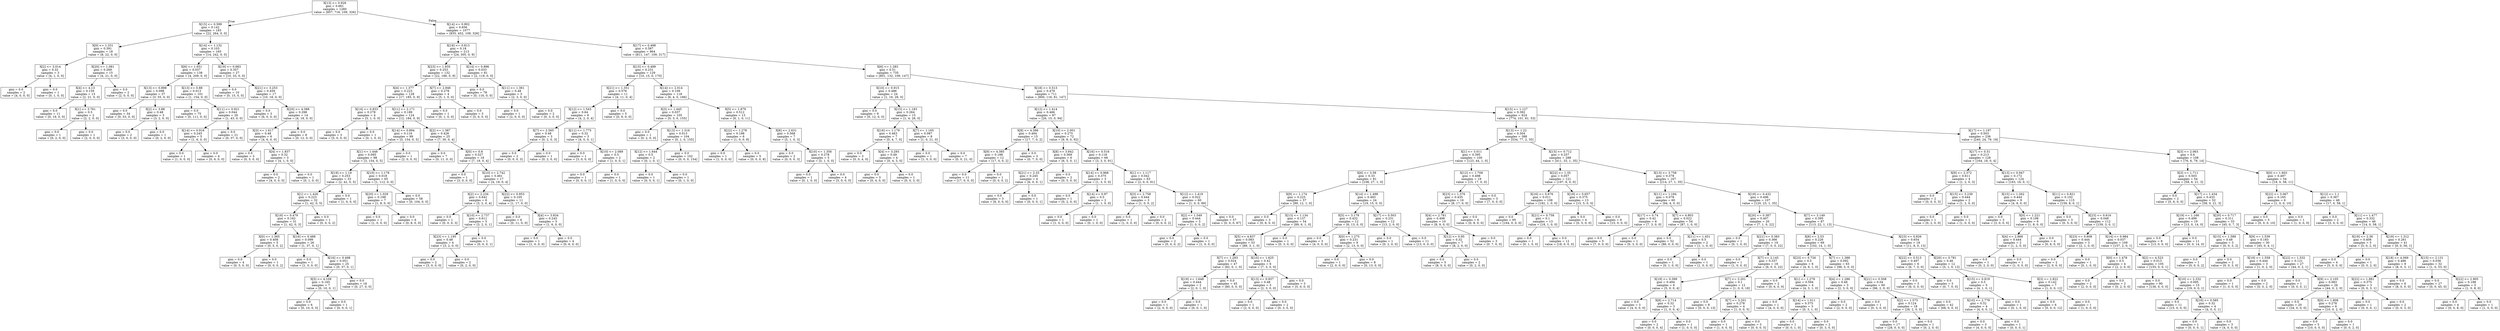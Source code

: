 digraph Tree {
node [shape=box] ;
0 [label="X[13] <= 0.926\ngini = 0.661\nsamples = 1260\nvalue = [857, 716, 109, 326]"] ;
1 [label="X[15] <= 0.599\ngini = 0.142\nsamples = 183\nvalue = [22, 264, 0, 0]"] ;
0 -> 1 [labeldistance=2.5, labelangle=45, headlabel="True"] ;
2 [label="X[0] <= 1.331\ngini = 0.391\nsamples = 18\nvalue = [8, 22, 0, 0]"] ;
1 -> 2 ;
3 [label="X[2] <= 3.014\ngini = 0.32\nsamples = 3\nvalue = [4, 1, 0, 0]"] ;
2 -> 3 ;
4 [label="gini = 0.0\nsamples = 2\nvalue = [4, 0, 0, 0]"] ;
3 -> 4 ;
5 [label="gini = 0.0\nsamples = 1\nvalue = [0, 1, 0, 0]"] ;
3 -> 5 ;
6 [label="X[20] <= 1.081\ngini = 0.269\nsamples = 15\nvalue = [4, 21, 0, 0]"] ;
2 -> 6 ;
7 [label="X[4] <= 4.13\ngini = 0.159\nsamples = 13\nvalue = [2, 21, 0, 0]"] ;
6 -> 7 ;
8 [label="gini = 0.0\nsamples = 11\nvalue = [0, 19, 0, 0]"] ;
7 -> 8 ;
9 [label="X[1] <= 3.761\ngini = 0.5\nsamples = 2\nvalue = [2, 2, 0, 0]"] ;
7 -> 9 ;
10 [label="gini = 0.0\nsamples = 1\nvalue = [0, 2, 0, 0]"] ;
9 -> 10 ;
11 [label="gini = 0.0\nsamples = 1\nvalue = [2, 0, 0, 0]"] ;
9 -> 11 ;
12 [label="gini = 0.0\nsamples = 2\nvalue = [2, 0, 0, 0]"] ;
6 -> 12 ;
13 [label="X[14] <= 1.132\ngini = 0.103\nsamples = 165\nvalue = [14, 242, 0, 0]"] ;
1 -> 13 ;
14 [label="X[6] <= 1.651\ngini = 0.037\nsamples = 138\nvalue = [4, 209, 0, 0]"] ;
13 -> 14 ;
15 [label="X[13] <= 0.898\ngini = 0.098\nsamples = 37\nvalue = [3, 55, 0, 0]"] ;
14 -> 15 ;
16 [label="gini = 0.0\nsamples = 34\nvalue = [0, 53, 0, 0]"] ;
15 -> 16 ;
17 [label="X[2] <= 3.88\ngini = 0.48\nsamples = 3\nvalue = [3, 2, 0, 0]"] ;
15 -> 17 ;
18 [label="gini = 0.0\nsamples = 2\nvalue = [3, 0, 0, 0]"] ;
17 -> 18 ;
19 [label="gini = 0.0\nsamples = 1\nvalue = [0, 2, 0, 0]"] ;
17 -> 19 ;
20 [label="X[13] <= 0.88\ngini = 0.013\nsamples = 101\nvalue = [1, 154, 0, 0]"] ;
14 -> 20 ;
21 [label="gini = 0.0\nsamples = 75\nvalue = [0, 111, 0, 0]"] ;
20 -> 21 ;
22 [label="X[11] <= 0.921\ngini = 0.044\nsamples = 26\nvalue = [1, 43, 0, 0]"] ;
20 -> 22 ;
23 [label="X[14] <= 0.916\ngini = 0.245\nsamples = 5\nvalue = [1, 6, 0, 0]"] ;
22 -> 23 ;
24 [label="gini = 0.0\nsamples = 1\nvalue = [1, 0, 0, 0]"] ;
23 -> 24 ;
25 [label="gini = 0.0\nsamples = 4\nvalue = [0, 6, 0, 0]"] ;
23 -> 25 ;
26 [label="gini = 0.0\nsamples = 21\nvalue = [0, 37, 0, 0]"] ;
22 -> 26 ;
27 [label="X[19] <= 0.683\ngini = 0.357\nsamples = 27\nvalue = [10, 33, 0, 0]"] ;
13 -> 27 ;
28 [label="gini = 0.0\nsamples = 10\nvalue = [0, 15, 0, 0]"] ;
27 -> 28 ;
29 [label="X[21] <= 3.253\ngini = 0.459\nsamples = 17\nvalue = [10, 18, 0, 0]"] ;
27 -> 29 ;
30 [label="gini = 0.0\nsamples = 3\nvalue = [6, 0, 0, 0]"] ;
29 -> 30 ;
31 [label="X[20] <= 4.388\ngini = 0.298\nsamples = 14\nvalue = [4, 18, 0, 0]"] ;
29 -> 31 ;
32 [label="X[3] <= 1.617\ngini = 0.48\nsamples = 6\nvalue = [4, 6, 0, 0]"] ;
31 -> 32 ;
33 [label="gini = 0.0\nsamples = 3\nvalue = [0, 5, 0, 0]"] ;
32 -> 33 ;
34 [label="X[4] <= 1.837\ngini = 0.32\nsamples = 3\nvalue = [4, 1, 0, 0]"] ;
32 -> 34 ;
35 [label="gini = 0.0\nsamples = 2\nvalue = [4, 0, 0, 0]"] ;
34 -> 35 ;
36 [label="gini = 0.0\nsamples = 1\nvalue = [0, 1, 0, 0]"] ;
34 -> 36 ;
37 [label="gini = 0.0\nsamples = 8\nvalue = [0, 12, 0, 0]"] ;
31 -> 37 ;
38 [label="X[14] <= 0.902\ngini = 0.656\nsamples = 1077\nvalue = [835, 452, 109, 326]"] ;
0 -> 38 [labeldistance=2.5, labelangle=-45, headlabel="False"] ;
39 [label="X[18] <= 0.813\ngini = 0.18\nsamples = 213\nvalue = [24, 305, 0, 9]"] ;
38 -> 39 ;
40 [label="X[23] <= 1.935\ngini = 0.253\nsamples = 132\nvalue = [22, 186, 0, 9]"] ;
39 -> 40 ;
41 [label="X[4] <= 1.377\ngini = 0.223\nsamples = 128\nvalue = [17, 185, 0, 9]"] ;
40 -> 41 ;
42 [label="X[14] <= 0.833\ngini = 0.278\nsamples = 4\nvalue = [5, 1, 0, 0]"] ;
41 -> 42 ;
43 [label="gini = 0.0\nsamples = 3\nvalue = [5, 0, 0, 0]"] ;
42 -> 43 ;
44 [label="gini = 0.0\nsamples = 1\nvalue = [0, 1, 0, 0]"] ;
42 -> 44 ;
45 [label="X[11] <= 2.171\ngini = 0.189\nsamples = 124\nvalue = [12, 184, 0, 9]"] ;
41 -> 45 ;
46 [label="X[14] <= 0.894\ngini = 0.116\nsamples = 99\nvalue = [5, 154, 0, 5]"] ;
45 -> 46 ;
47 [label="X[1] <= 1.448\ngini = 0.095\nsamples = 98\nvalue = [3, 154, 0, 5]"] ;
46 -> 47 ;
48 [label="X[19] <= 1.19\ngini = 0.253\nsamples = 33\nvalue = [2, 42, 0, 5]"] ;
47 -> 48 ;
49 [label="X[1] <= 1.426\ngini = 0.223\nsamples = 32\nvalue = [1, 42, 0, 5]"] ;
48 -> 49 ;
50 [label="X[18] <= 0.479\ngini = 0.162\nsamples = 31\nvalue = [1, 42, 0, 3]"] ;
49 -> 50 ;
51 [label="X[0] <= 1.365\ngini = 0.408\nsamples = 5\nvalue = [0, 5, 0, 2]"] ;
50 -> 51 ;
52 [label="gini = 0.0\nsamples = 4\nvalue = [0, 5, 0, 0]"] ;
51 -> 52 ;
53 [label="gini = 0.0\nsamples = 1\nvalue = [0, 0, 0, 2]"] ;
51 -> 53 ;
54 [label="X[16] <= 0.488\ngini = 0.099\nsamples = 26\nvalue = [1, 37, 0, 1]"] ;
50 -> 54 ;
55 [label="gini = 0.0\nsamples = 1\nvalue = [1, 0, 0, 0]"] ;
54 -> 55 ;
56 [label="X[16] <= 0.498\ngini = 0.051\nsamples = 25\nvalue = [0, 37, 0, 1]"] ;
54 -> 56 ;
57 [label="X[5] <= 4.109\ngini = 0.165\nsamples = 7\nvalue = [0, 10, 0, 1]"] ;
56 -> 57 ;
58 [label="gini = 0.0\nsamples = 6\nvalue = [0, 10, 0, 0]"] ;
57 -> 58 ;
59 [label="gini = 0.0\nsamples = 1\nvalue = [0, 0, 0, 1]"] ;
57 -> 59 ;
60 [label="gini = 0.0\nsamples = 18\nvalue = [0, 27, 0, 0]"] ;
56 -> 60 ;
61 [label="gini = 0.0\nsamples = 1\nvalue = [0, 0, 0, 2]"] ;
49 -> 61 ;
62 [label="gini = 0.0\nsamples = 1\nvalue = [1, 0, 0, 0]"] ;
48 -> 62 ;
63 [label="X[10] <= 1.178\ngini = 0.018\nsamples = 65\nvalue = [1, 112, 0, 0]"] ;
47 -> 63 ;
64 [label="X[20] <= 1.029\ngini = 0.198\nsamples = 7\nvalue = [1, 8, 0, 0]"] ;
63 -> 64 ;
65 [label="gini = 0.0\nsamples = 1\nvalue = [1, 0, 0, 0]"] ;
64 -> 65 ;
66 [label="gini = 0.0\nsamples = 6\nvalue = [0, 8, 0, 0]"] ;
64 -> 66 ;
67 [label="gini = 0.0\nsamples = 58\nvalue = [0, 104, 0, 0]"] ;
63 -> 67 ;
68 [label="gini = 0.0\nsamples = 1\nvalue = [2, 0, 0, 0]"] ;
46 -> 68 ;
69 [label="X[2] <= 1.387\ngini = 0.426\nsamples = 25\nvalue = [7, 30, 0, 4]"] ;
45 -> 69 ;
70 [label="gini = 0.0\nsamples = 7\nvalue = [0, 11, 0, 0]"] ;
69 -> 70 ;
71 [label="X[0] <= 0.8\ngini = 0.527\nsamples = 18\nvalue = [7, 19, 0, 4]"] ;
69 -> 71 ;
72 [label="gini = 0.0\nsamples = 1\nvalue = [3, 0, 0, 0]"] ;
71 -> 72 ;
73 [label="X[10] <= 2.742\ngini = 0.461\nsamples = 17\nvalue = [4, 19, 0, 4]"] ;
71 -> 73 ;
74 [label="X[2] <= 2.234\ngini = 0.642\nsamples = 6\nvalue = [3, 2, 0, 4]"] ;
73 -> 74 ;
75 [label="gini = 0.0\nsamples = 1\nvalue = [0, 0, 0, 3]"] ;
74 -> 75 ;
76 [label="X[10] <= 2.737\ngini = 0.611\nsamples = 5\nvalue = [3, 2, 0, 1]"] ;
74 -> 76 ;
77 [label="X[23] <= 1.195\ngini = 0.48\nsamples = 4\nvalue = [3, 2, 0, 0]"] ;
76 -> 77 ;
78 [label="gini = 0.0\nsamples = 2\nvalue = [3, 0, 0, 0]"] ;
77 -> 78 ;
79 [label="gini = 0.0\nsamples = 2\nvalue = [0, 2, 0, 0]"] ;
77 -> 79 ;
80 [label="gini = 0.0\nsamples = 1\nvalue = [0, 0, 0, 1]"] ;
76 -> 80 ;
81 [label="X[22] <= 0.953\ngini = 0.105\nsamples = 11\nvalue = [1, 17, 0, 0]"] ;
73 -> 81 ;
82 [label="gini = 0.0\nsamples = 6\nvalue = [0, 11, 0, 0]"] ;
81 -> 82 ;
83 [label="X[4] <= 3.834\ngini = 0.245\nsamples = 5\nvalue = [1, 6, 0, 0]"] ;
81 -> 83 ;
84 [label="gini = 0.0\nsamples = 1\nvalue = [1, 0, 0, 0]"] ;
83 -> 84 ;
85 [label="gini = 0.0\nsamples = 4\nvalue = [0, 6, 0, 0]"] ;
83 -> 85 ;
86 [label="X[7] <= 2.946\ngini = 0.278\nsamples = 4\nvalue = [5, 1, 0, 0]"] ;
40 -> 86 ;
87 [label="gini = 0.0\nsamples = 1\nvalue = [0, 1, 0, 0]"] ;
86 -> 87 ;
88 [label="gini = 0.0\nsamples = 3\nvalue = [5, 0, 0, 0]"] ;
86 -> 88 ;
89 [label="X[14] <= 0.896\ngini = 0.033\nsamples = 81\nvalue = [2, 119, 0, 0]"] ;
39 -> 89 ;
90 [label="gini = 0.0\nsamples = 78\nvalue = [0, 116, 0, 0]"] ;
89 -> 90 ;
91 [label="X[11] <= 1.361\ngini = 0.48\nsamples = 3\nvalue = [2, 3, 0, 0]"] ;
89 -> 91 ;
92 [label="gini = 0.0\nsamples = 1\nvalue = [2, 0, 0, 0]"] ;
91 -> 92 ;
93 [label="gini = 0.0\nsamples = 2\nvalue = [0, 3, 0, 0]"] ;
91 -> 93 ;
94 [label="X[17] <= 0.498\ngini = 0.587\nsamples = 864\nvalue = [811, 147, 109, 317]"] ;
38 -> 94 ;
95 [label="X[15] <= 0.499\ngini = 0.231\nsamples = 129\nvalue = [10, 15, 0, 170]"] ;
94 -> 95 ;
96 [label="X[21] <= 1.351\ngini = 0.576\nsamples = 11\nvalue = [4, 11, 0, 4]"] ;
95 -> 96 ;
97 [label="X[12] <= 1.543\ngini = 0.64\nsamples = 6\nvalue = [4, 2, 0, 4]"] ;
96 -> 97 ;
98 [label="X[7] <= 2.565\ngini = 0.48\nsamples = 3\nvalue = [0, 2, 0, 3]"] ;
97 -> 98 ;
99 [label="gini = 0.0\nsamples = 2\nvalue = [0, 0, 0, 3]"] ;
98 -> 99 ;
100 [label="gini = 0.0\nsamples = 1\nvalue = [0, 2, 0, 0]"] ;
98 -> 100 ;
101 [label="X[11] <= 1.775\ngini = 0.32\nsamples = 3\nvalue = [4, 0, 0, 1]"] ;
97 -> 101 ;
102 [label="gini = 0.0\nsamples = 1\nvalue = [3, 0, 0, 0]"] ;
101 -> 102 ;
103 [label="X[10] <= 2.089\ngini = 0.5\nsamples = 2\nvalue = [1, 0, 0, 1]"] ;
101 -> 103 ;
104 [label="gini = 0.0\nsamples = 1\nvalue = [0, 0, 0, 1]"] ;
103 -> 104 ;
105 [label="gini = 0.0\nsamples = 1\nvalue = [1, 0, 0, 0]"] ;
103 -> 105 ;
106 [label="gini = 0.0\nsamples = 5\nvalue = [0, 9, 0, 0]"] ;
96 -> 106 ;
107 [label="X[14] <= 2.014\ngini = 0.109\nsamples = 118\nvalue = [6, 4, 0, 166]"] ;
95 -> 107 ;
108 [label="X[3] <= 1.445\ngini = 0.037\nsamples = 105\nvalue = [0, 3, 0, 155]"] ;
107 -> 108 ;
109 [label="gini = 0.0\nsamples = 1\nvalue = [0, 2, 0, 0]"] ;
108 -> 109 ;
110 [label="X[13] <= 1.316\ngini = 0.013\nsamples = 104\nvalue = [0, 1, 0, 155]"] ;
108 -> 110 ;
111 [label="X[12] <= 1.644\ngini = 0.5\nsamples = 2\nvalue = [0, 1, 0, 1]"] ;
110 -> 111 ;
112 [label="gini = 0.0\nsamples = 1\nvalue = [0, 0, 0, 1]"] ;
111 -> 112 ;
113 [label="gini = 0.0\nsamples = 1\nvalue = [0, 1, 0, 0]"] ;
111 -> 113 ;
114 [label="gini = 0.0\nsamples = 102\nvalue = [0, 0, 0, 154]"] ;
110 -> 114 ;
115 [label="X[5] <= 1.879\ngini = 0.512\nsamples = 13\nvalue = [6, 1, 0, 11]"] ;
107 -> 115 ;
116 [label="X[22] <= 1.278\ngini = 0.198\nsamples = 6\nvalue = [1, 0, 0, 8]"] ;
115 -> 116 ;
117 [label="gini = 0.0\nsamples = 1\nvalue = [1, 0, 0, 0]"] ;
116 -> 117 ;
118 [label="gini = 0.0\nsamples = 5\nvalue = [0, 0, 0, 8]"] ;
116 -> 118 ;
119 [label="X[8] <= 2.631\ngini = 0.568\nsamples = 7\nvalue = [5, 1, 0, 3]"] ;
115 -> 119 ;
120 [label="gini = 0.0\nsamples = 2\nvalue = [0, 0, 0, 3]"] ;
119 -> 120 ;
121 [label="X[10] <= 1.356\ngini = 0.278\nsamples = 5\nvalue = [5, 1, 0, 0]"] ;
119 -> 121 ;
122 [label="gini = 0.0\nsamples = 1\nvalue = [0, 1, 0, 0]"] ;
121 -> 122 ;
123 [label="gini = 0.0\nsamples = 4\nvalue = [5, 0, 0, 0]"] ;
121 -> 123 ;
124 [label="X[6] <= 1.283\ngini = 0.51\nsamples = 735\nvalue = [801, 132, 109, 147]"] ;
94 -> 124 ;
125 [label="X[10] <= 0.915\ngini = 0.486\nsamples = 24\nvalue = [1, 16, 28, 0]"] ;
124 -> 125 ;
126 [label="gini = 0.0\nsamples = 9\nvalue = [0, 12, 0, 0]"] ;
125 -> 126 ;
127 [label="X[15] <= 1.183\ngini = 0.264\nsamples = 15\nvalue = [1, 4, 28, 0]"] ;
125 -> 127 ;
128 [label="X[16] <= 1.179\ngini = 0.463\nsamples = 7\nvalue = [0, 4, 7, 0]"] ;
127 -> 128 ;
129 [label="gini = 0.0\nsamples = 3\nvalue = [0, 0, 4, 0]"] ;
128 -> 129 ;
130 [label="X[4] <= 3.293\ngini = 0.49\nsamples = 4\nvalue = [0, 4, 3, 0]"] ;
128 -> 130 ;
131 [label="gini = 0.0\nsamples = 3\nvalue = [0, 4, 0, 0]"] ;
130 -> 131 ;
132 [label="gini = 0.0\nsamples = 1\nvalue = [0, 0, 3, 0]"] ;
130 -> 132 ;
133 [label="X[7] <= 1.165\ngini = 0.087\nsamples = 8\nvalue = [1, 0, 21, 0]"] ;
127 -> 133 ;
134 [label="gini = 0.0\nsamples = 1\nvalue = [1, 0, 0, 0]"] ;
133 -> 134 ;
135 [label="gini = 0.0\nsamples = 7\nvalue = [0, 0, 21, 0]"] ;
133 -> 135 ;
136 [label="X[18] <= 0.513\ngini = 0.479\nsamples = 711\nvalue = [800, 116, 81, 147]"] ;
124 -> 136 ;
137 [label="X[12] <= 1.414\ngini = 0.466\nsamples = 87\nvalue = [26, 15, 0, 94]"] ;
136 -> 137 ;
138 [label="X[8] <= 4.386\ngini = 0.494\nsamples = 15\nvalue = [17, 7, 0, 2]"] ;
137 -> 138 ;
139 [label="X[9] <= 4.385\ngini = 0.188\nsamples = 12\nvalue = [17, 0, 0, 2]"] ;
138 -> 139 ;
140 [label="gini = 0.0\nsamples = 11\nvalue = [17, 0, 0, 0]"] ;
139 -> 140 ;
141 [label="gini = 0.0\nsamples = 1\nvalue = [0, 0, 0, 2]"] ;
139 -> 141 ;
142 [label="gini = 0.0\nsamples = 3\nvalue = [0, 7, 0, 0]"] ;
138 -> 142 ;
143 [label="X[10] <= 2.001\ngini = 0.275\nsamples = 72\nvalue = [9, 8, 0, 92]"] ;
137 -> 143 ;
144 [label="X[8] <= 3.842\ngini = 0.569\nsamples = 6\nvalue = [6, 5, 0, 1]"] ;
143 -> 144 ;
145 [label="X[21] <= 2.33\ngini = 0.245\nsamples = 4\nvalue = [6, 0, 0, 1]"] ;
144 -> 145 ;
146 [label="gini = 0.0\nsamples = 3\nvalue = [6, 0, 0, 0]"] ;
145 -> 146 ;
147 [label="gini = 0.0\nsamples = 1\nvalue = [0, 0, 0, 1]"] ;
145 -> 147 ;
148 [label="gini = 0.0\nsamples = 2\nvalue = [0, 5, 0, 0]"] ;
144 -> 148 ;
149 [label="X[16] <= 0.516\ngini = 0.118\nsamples = 66\nvalue = [3, 3, 0, 91]"] ;
143 -> 149 ;
150 [label="X[14] <= 0.968\ngini = 0.375\nsamples = 3\nvalue = [1, 3, 0, 0]"] ;
149 -> 150 ;
151 [label="gini = 0.0\nsamples = 1\nvalue = [0, 2, 0, 0]"] ;
150 -> 151 ;
152 [label="X[14] <= 0.97\ngini = 0.5\nsamples = 2\nvalue = [1, 1, 0, 0]"] ;
150 -> 152 ;
153 [label="gini = 0.0\nsamples = 1\nvalue = [1, 0, 0, 0]"] ;
152 -> 153 ;
154 [label="gini = 0.0\nsamples = 1\nvalue = [0, 1, 0, 0]"] ;
152 -> 154 ;
155 [label="X[1] <= 1.117\ngini = 0.042\nsamples = 63\nvalue = [2, 0, 0, 91]"] ;
149 -> 155 ;
156 [label="X[3] <= 2.758\ngini = 0.444\nsamples = 3\nvalue = [1, 0, 0, 2]"] ;
155 -> 156 ;
157 [label="gini = 0.0\nsamples = 1\nvalue = [1, 0, 0, 0]"] ;
156 -> 157 ;
158 [label="gini = 0.0\nsamples = 2\nvalue = [0, 0, 0, 2]"] ;
156 -> 158 ;
159 [label="X[12] <= 1.419\ngini = 0.022\nsamples = 60\nvalue = [1, 0, 0, 89]"] ;
155 -> 159 ;
160 [label="X[2] <= 1.549\ngini = 0.444\nsamples = 3\nvalue = [1, 0, 0, 2]"] ;
159 -> 160 ;
161 [label="gini = 0.0\nsamples = 2\nvalue = [0, 0, 0, 2]"] ;
160 -> 161 ;
162 [label="gini = 0.0\nsamples = 1\nvalue = [1, 0, 0, 0]"] ;
160 -> 162 ;
163 [label="gini = 0.0\nsamples = 57\nvalue = [0, 0, 0, 87]"] ;
159 -> 163 ;
164 [label="X[15] <= 1.127\ngini = 0.392\nsamples = 624\nvalue = [774, 101, 81, 53]"] ;
136 -> 164 ;
165 [label="X[13] <= 1.22\ngini = 0.304\nsamples = 388\nvalue = [534, 77, 2, 35]"] ;
164 -> 165 ;
166 [label="X[1] <= 3.011\ngini = 0.395\nsamples = 100\nvalue = [123, 44, 1, 0]"] ;
165 -> 166 ;
167 [label="X[6] <= 3.58\ngini = 0.33\nsamples = 81\nvalue = [108, 27, 1, 0]"] ;
166 -> 167 ;
168 [label="X[9] <= 1.174\ngini = 0.225\nsamples = 57\nvalue = [89, 12, 1, 0]"] ;
167 -> 168 ;
169 [label="gini = 0.0\nsamples = 3\nvalue = [0, 6, 0, 0]"] ;
168 -> 169 ;
170 [label="X[13] <= 1.134\ngini = 0.137\nsamples = 54\nvalue = [89, 6, 1, 0]"] ;
168 -> 170 ;
171 [label="X[5] <= 4.837\ngini = 0.083\nsamples = 53\nvalue = [89, 3, 1, 0]"] ;
170 -> 171 ;
172 [label="X[7] <= 1.293\ngini = 0.024\nsamples = 47\nvalue = [82, 0, 1, 0]"] ;
171 -> 172 ;
173 [label="X[19] <= 1.648\ngini = 0.444\nsamples = 2\nvalue = [2, 0, 1, 0]"] ;
172 -> 173 ;
174 [label="gini = 0.0\nsamples = 1\nvalue = [2, 0, 0, 0]"] ;
173 -> 174 ;
175 [label="gini = 0.0\nsamples = 1\nvalue = [0, 0, 1, 0]"] ;
173 -> 175 ;
176 [label="gini = 0.0\nsamples = 45\nvalue = [80, 0, 0, 0]"] ;
172 -> 176 ;
177 [label="X[10] <= 1.625\ngini = 0.42\nsamples = 6\nvalue = [7, 3, 0, 0]"] ;
171 -> 177 ;
178 [label="X[13] <= 0.937\ngini = 0.48\nsamples = 3\nvalue = [2, 3, 0, 0]"] ;
177 -> 178 ;
179 [label="gini = 0.0\nsamples = 1\nvalue = [2, 0, 0, 0]"] ;
178 -> 179 ;
180 [label="gini = 0.0\nsamples = 2\nvalue = [0, 3, 0, 0]"] ;
178 -> 180 ;
181 [label="gini = 0.0\nsamples = 3\nvalue = [5, 0, 0, 0]"] ;
177 -> 181 ;
182 [label="gini = 0.0\nsamples = 1\nvalue = [0, 3, 0, 0]"] ;
170 -> 182 ;
183 [label="X[14] <= 1.498\ngini = 0.493\nsamples = 24\nvalue = [19, 15, 0, 0]"] ;
167 -> 183 ;
184 [label="X[5] <= 3.179\ngini = 0.432\nsamples = 12\nvalue = [6, 13, 0, 0]"] ;
183 -> 184 ;
185 [label="gini = 0.0\nsamples = 3\nvalue = [4, 0, 0, 0]"] ;
184 -> 185 ;
186 [label="X[0] <= 1.275\ngini = 0.231\nsamples = 9\nvalue = [2, 13, 0, 0]"] ;
184 -> 186 ;
187 [label="gini = 0.0\nsamples = 1\nvalue = [2, 0, 0, 0]"] ;
186 -> 187 ;
188 [label="gini = 0.0\nsamples = 8\nvalue = [0, 13, 0, 0]"] ;
186 -> 188 ;
189 [label="X[17] <= 0.503\ngini = 0.231\nsamples = 12\nvalue = [13, 2, 0, 0]"] ;
183 -> 189 ;
190 [label="gini = 0.0\nsamples = 1\nvalue = [0, 2, 0, 0]"] ;
189 -> 190 ;
191 [label="gini = 0.0\nsamples = 11\nvalue = [13, 0, 0, 0]"] ;
189 -> 191 ;
192 [label="X[12] <= 1.709\ngini = 0.498\nsamples = 19\nvalue = [15, 17, 0, 0]"] ;
166 -> 192 ;
193 [label="X[23] <= 1.376\ngini = 0.435\nsamples = 16\nvalue = [8, 17, 0, 0]"] ;
192 -> 193 ;
194 [label="X[4] <= 2.781\ngini = 0.498\nsamples = 10\nvalue = [8, 9, 0, 0]"] ;
193 -> 194 ;
195 [label="X[12] <= 0.95\ngini = 0.32\nsamples = 7\nvalue = [8, 2, 0, 0]"] ;
194 -> 195 ;
196 [label="gini = 0.0\nsamples = 5\nvalue = [8, 0, 0, 0]"] ;
195 -> 196 ;
197 [label="gini = 0.0\nsamples = 2\nvalue = [0, 2, 0, 0]"] ;
195 -> 197 ;
198 [label="gini = 0.0\nsamples = 3\nvalue = [0, 7, 0, 0]"] ;
194 -> 198 ;
199 [label="gini = 0.0\nsamples = 6\nvalue = [0, 8, 0, 0]"] ;
193 -> 199 ;
200 [label="gini = 0.0\nsamples = 3\nvalue = [7, 0, 0, 0]"] ;
192 -> 200 ;
201 [label="X[15] <= 0.712\ngini = 0.257\nsamples = 288\nvalue = [411, 33, 1, 35]"] ;
165 -> 201 ;
202 [label="X[22] <= 1.35\ngini = 0.057\nsamples = 121\nvalue = [197, 6, 0, 0]"] ;
201 -> 202 ;
203 [label="X[16] <= 0.676\ngini = 0.011\nsamples = 108\nvalue = [182, 1, 0, 0]"] ;
202 -> 203 ;
204 [label="gini = 0.0\nsamples = 95\nvalue = [164, 0, 0, 0]"] ;
203 -> 204 ;
205 [label="X[21] <= 0.758\ngini = 0.1\nsamples = 13\nvalue = [18, 1, 0, 0]"] ;
203 -> 205 ;
206 [label="gini = 0.0\nsamples = 1\nvalue = [0, 1, 0, 0]"] ;
205 -> 206 ;
207 [label="gini = 0.0\nsamples = 12\nvalue = [18, 0, 0, 0]"] ;
205 -> 207 ;
208 [label="X[18] <= 0.657\ngini = 0.375\nsamples = 13\nvalue = [15, 5, 0, 0]"] ;
202 -> 208 ;
209 [label="gini = 0.0\nsamples = 4\nvalue = [0, 5, 0, 0]"] ;
208 -> 209 ;
210 [label="gini = 0.0\nsamples = 9\nvalue = [15, 0, 0, 0]"] ;
208 -> 210 ;
211 [label="X[13] <= 3.758\ngini = 0.378\nsamples = 167\nvalue = [214, 27, 1, 35]"] ;
201 -> 211 ;
212 [label="X[11] <= 1.184\ngini = 0.078\nsamples = 60\nvalue = [94, 4, 0, 0]"] ;
211 -> 212 ;
213 [label="X[17] <= 0.74\ngini = 0.42\nsamples = 6\nvalue = [7, 3, 0, 0]"] ;
212 -> 213 ;
214 [label="gini = 0.0\nsamples = 5\nvalue = [7, 0, 0, 0]"] ;
213 -> 214 ;
215 [label="gini = 0.0\nsamples = 1\nvalue = [0, 3, 0, 0]"] ;
213 -> 215 ;
216 [label="X[7] <= 4.803\ngini = 0.022\nsamples = 54\nvalue = [87, 1, 0, 0]"] ;
212 -> 216 ;
217 [label="gini = 0.0\nsamples = 52\nvalue = [86, 0, 0, 0]"] ;
216 -> 217 ;
218 [label="X[11] <= 1.451\ngini = 0.5\nsamples = 2\nvalue = [1, 1, 0, 0]"] ;
216 -> 218 ;
219 [label="gini = 0.0\nsamples = 1\nvalue = [0, 1, 0, 0]"] ;
218 -> 219 ;
220 [label="gini = 0.0\nsamples = 1\nvalue = [1, 0, 0, 0]"] ;
218 -> 220 ;
221 [label="X[19] <= 0.432\ngini = 0.496\nsamples = 107\nvalue = [120, 23, 1, 35]"] ;
211 -> 221 ;
222 [label="X[20] <= 0.387\ngini = 0.407\nsamples = 20\nvalue = [7, 1, 0, 22]"] ;
221 -> 222 ;
223 [label="gini = 0.0\nsamples = 1\nvalue = [0, 1, 0, 0]"] ;
222 -> 223 ;
224 [label="X[21] <= 0.383\ngini = 0.366\nsamples = 19\nvalue = [7, 0, 0, 22]"] ;
222 -> 224 ;
225 [label="gini = 0.0\nsamples = 1\nvalue = [1, 0, 0, 0]"] ;
224 -> 225 ;
226 [label="X[7] <= 2.145\ngini = 0.337\nsamples = 18\nvalue = [6, 0, 0, 22]"] ;
224 -> 226 ;
227 [label="X[19] <= 0.399\ngini = 0.494\nsamples = 6\nvalue = [5, 0, 0, 4]"] ;
226 -> 227 ;
228 [label="gini = 0.0\nsamples = 3\nvalue = [4, 0, 0, 0]"] ;
227 -> 228 ;
229 [label="X[8] <= 2.714\ngini = 0.32\nsamples = 3\nvalue = [1, 0, 0, 4]"] ;
227 -> 229 ;
230 [label="gini = 0.0\nsamples = 2\nvalue = [0, 0, 0, 4]"] ;
229 -> 230 ;
231 [label="gini = 0.0\nsamples = 1\nvalue = [1, 0, 0, 0]"] ;
229 -> 231 ;
232 [label="X[7] <= 3.201\ngini = 0.1\nsamples = 12\nvalue = [1, 0, 0, 18]"] ;
226 -> 232 ;
233 [label="gini = 0.0\nsamples = 8\nvalue = [0, 0, 0, 13]"] ;
232 -> 233 ;
234 [label="X[7] <= 3.201\ngini = 0.278\nsamples = 4\nvalue = [1, 0, 0, 5]"] ;
232 -> 234 ;
235 [label="gini = 0.0\nsamples = 1\nvalue = [1, 0, 0, 0]"] ;
234 -> 235 ;
236 [label="gini = 0.0\nsamples = 3\nvalue = [0, 0, 0, 5]"] ;
234 -> 236 ;
237 [label="X[7] <= 3.149\ngini = 0.395\nsamples = 87\nvalue = [113, 22, 1, 13]"] ;
221 -> 237 ;
238 [label="X[8] <= 2.53\ngini = 0.226\nsamples = 69\nvalue = [102, 14, 1, 0]"] ;
237 -> 238 ;
239 [label="X[23] <= 0.726\ngini = 0.5\nsamples = 6\nvalue = [4, 9, 1, 0]"] ;
238 -> 239 ;
240 [label="gini = 0.0\nsamples = 2\nvalue = [0, 6, 0, 0]"] ;
239 -> 240 ;
241 [label="X[1] <= 1.278\ngini = 0.594\nsamples = 4\nvalue = [4, 3, 1, 0]"] ;
239 -> 241 ;
242 [label="gini = 0.0\nsamples = 1\nvalue = [4, 0, 0, 0]"] ;
241 -> 242 ;
243 [label="X[14] <= 1.011\ngini = 0.375\nsamples = 3\nvalue = [0, 3, 1, 0]"] ;
241 -> 243 ;
244 [label="gini = 0.0\nsamples = 1\nvalue = [0, 0, 1, 0]"] ;
243 -> 244 ;
245 [label="gini = 0.0\nsamples = 2\nvalue = [0, 3, 0, 0]"] ;
243 -> 245 ;
246 [label="X[7] <= 1.388\ngini = 0.092\nsamples = 63\nvalue = [98, 5, 0, 0]"] ;
238 -> 246 ;
247 [label="X[4] <= 1.286\ngini = 0.48\nsamples = 3\nvalue = [2, 3, 0, 0]"] ;
246 -> 247 ;
248 [label="gini = 0.0\nsamples = 2\nvalue = [2, 0, 0, 0]"] ;
247 -> 248 ;
249 [label="gini = 0.0\nsamples = 1\nvalue = [0, 3, 0, 0]"] ;
247 -> 249 ;
250 [label="X[21] <= 0.508\ngini = 0.04\nsamples = 60\nvalue = [96, 2, 0, 0]"] ;
246 -> 250 ;
251 [label="X[2] <= 1.575\ngini = 0.124\nsamples = 18\nvalue = [28, 2, 0, 0]"] ;
250 -> 251 ;
252 [label="gini = 0.0\nsamples = 17\nvalue = [28, 0, 0, 0]"] ;
251 -> 252 ;
253 [label="gini = 0.0\nsamples = 1\nvalue = [0, 2, 0, 0]"] ;
251 -> 253 ;
254 [label="gini = 0.0\nsamples = 42\nvalue = [68, 0, 0, 0]"] ;
250 -> 254 ;
255 [label="X[23] <= 0.826\ngini = 0.654\nsamples = 18\nvalue = [11, 8, 0, 13]"] ;
237 -> 255 ;
256 [label="X[22] <= 0.513\ngini = 0.497\nsamples = 6\nvalue = [6, 7, 0, 0]"] ;
255 -> 256 ;
257 [label="gini = 0.0\nsamples = 3\nvalue = [6, 0, 0, 0]"] ;
256 -> 257 ;
258 [label="gini = 0.0\nsamples = 3\nvalue = [0, 7, 0, 0]"] ;
256 -> 258 ;
259 [label="X[20] <= 0.781\ngini = 0.46\nsamples = 12\nvalue = [5, 1, 0, 13]"] ;
255 -> 259 ;
260 [label="X[15] <= 0.819\ngini = 0.5\nsamples = 5\nvalue = [4, 1, 0, 1]"] ;
259 -> 260 ;
261 [label="X[10] <= 2.779\ngini = 0.32\nsamples = 4\nvalue = [4, 0, 0, 1]"] ;
260 -> 261 ;
262 [label="gini = 0.0\nsamples = 3\nvalue = [4, 0, 0, 0]"] ;
261 -> 262 ;
263 [label="gini = 0.0\nsamples = 1\nvalue = [0, 0, 0, 1]"] ;
261 -> 263 ;
264 [label="gini = 0.0\nsamples = 1\nvalue = [0, 1, 0, 0]"] ;
260 -> 264 ;
265 [label="X[3] <= 2.822\ngini = 0.142\nsamples = 7\nvalue = [1, 0, 0, 12]"] ;
259 -> 265 ;
266 [label="gini = 0.0\nsamples = 6\nvalue = [0, 0, 0, 12]"] ;
265 -> 266 ;
267 [label="gini = 0.0\nsamples = 1\nvalue = [1, 0, 0, 0]"] ;
265 -> 267 ;
268 [label="X[17] <= 1.197\ngini = 0.503\nsamples = 236\nvalue = [240, 24, 79, 18]"] ;
164 -> 268 ;
269 [label="X[17] <= 0.51\ngini = 0.213\nsamples = 128\nvalue = [164, 18, 0, 4]"] ;
268 -> 269 ;
270 [label="X[9] <= 2.372\ngini = 0.611\nsamples = 4\nvalue = [1, 2, 0, 3]"] ;
269 -> 270 ;
271 [label="gini = 0.0\nsamples = 2\nvalue = [0, 0, 0, 3]"] ;
270 -> 271 ;
272 [label="X[15] <= 3.239\ngini = 0.444\nsamples = 2\nvalue = [1, 2, 0, 0]"] ;
270 -> 272 ;
273 [label="gini = 0.0\nsamples = 1\nvalue = [0, 2, 0, 0]"] ;
272 -> 273 ;
274 [label="gini = 0.0\nsamples = 1\nvalue = [1, 0, 0, 0]"] ;
272 -> 274 ;
275 [label="X[13] <= 0.947\ngini = 0.172\nsamples = 124\nvalue = [163, 16, 0, 1]"] ;
269 -> 275 ;
276 [label="X[15] <= 1.262\ngini = 0.444\nsamples = 9\nvalue = [4, 8, 0, 0]"] ;
275 -> 276 ;
277 [label="gini = 0.0\nsamples = 3\nvalue = [3, 0, 0, 0]"] ;
276 -> 277 ;
278 [label="X[0] <= 1.221\ngini = 0.198\nsamples = 6\nvalue = [1, 8, 0, 0]"] ;
276 -> 278 ;
279 [label="X[4] <= 2.868\ngini = 0.444\nsamples = 2\nvalue = [1, 2, 0, 0]"] ;
278 -> 279 ;
280 [label="gini = 0.0\nsamples = 1\nvalue = [0, 2, 0, 0]"] ;
279 -> 280 ;
281 [label="gini = 0.0\nsamples = 1\nvalue = [1, 0, 0, 0]"] ;
279 -> 281 ;
282 [label="gini = 0.0\nsamples = 4\nvalue = [0, 6, 0, 0]"] ;
278 -> 282 ;
283 [label="X[11] <= 0.821\ngini = 0.102\nsamples = 115\nvalue = [159, 8, 0, 1]"] ;
275 -> 283 ;
284 [label="gini = 0.0\nsamples = 3\nvalue = [0, 5, 0, 0]"] ;
283 -> 284 ;
285 [label="X[23] <= 0.616\ngini = 0.048\nsamples = 112\nvalue = [159, 3, 0, 1]"] ;
283 -> 285 ;
286 [label="X[23] <= 0.608\ngini = 0.444\nsamples = 3\nvalue = [2, 1, 0, 0]"] ;
285 -> 286 ;
287 [label="gini = 0.0\nsamples = 2\nvalue = [2, 0, 0, 0]"] ;
286 -> 287 ;
288 [label="gini = 0.0\nsamples = 1\nvalue = [0, 1, 0, 0]"] ;
286 -> 288 ;
289 [label="X[14] <= 0.984\ngini = 0.037\nsamples = 109\nvalue = [157, 2, 0, 1]"] ;
285 -> 289 ;
290 [label="X[0] <= 1.478\ngini = 0.5\nsamples = 4\nvalue = [2, 2, 0, 0]"] ;
289 -> 290 ;
291 [label="gini = 0.0\nsamples = 2\nvalue = [2, 0, 0, 0]"] ;
290 -> 291 ;
292 [label="gini = 0.0\nsamples = 2\nvalue = [0, 2, 0, 0]"] ;
290 -> 292 ;
293 [label="X[2] <= 4.523\ngini = 0.013\nsamples = 105\nvalue = [155, 0, 0, 1]"] ;
289 -> 293 ;
294 [label="gini = 0.0\nsamples = 90\nvalue = [136, 0, 0, 0]"] ;
293 -> 294 ;
295 [label="X[10] <= 2.332\ngini = 0.095\nsamples = 15\nvalue = [19, 0, 0, 1]"] ;
293 -> 295 ;
296 [label="gini = 0.0\nsamples = 11\nvalue = [15, 0, 0, 0]"] ;
295 -> 296 ;
297 [label="X[16] <= 0.585\ngini = 0.32\nsamples = 4\nvalue = [4, 0, 0, 1]"] ;
295 -> 297 ;
298 [label="gini = 0.0\nsamples = 1\nvalue = [0, 0, 0, 1]"] ;
297 -> 298 ;
299 [label="gini = 0.0\nsamples = 3\nvalue = [4, 0, 0, 0]"] ;
297 -> 299 ;
300 [label="X[3] <= 2.063\ngini = 0.6\nsamples = 108\nvalue = [76, 6, 79, 14]"] ;
268 -> 300 ;
301 [label="X[3] <= 1.711\ngini = 0.503\nsamples = 54\nvalue = [58, 6, 21, 3]"] ;
300 -> 301 ;
302 [label="gini = 0.0\nsamples = 2\nvalue = [0, 6, 0, 0]"] ;
301 -> 302 ;
303 [label="X[17] <= 1.434\ngini = 0.433\nsamples = 52\nvalue = [58, 0, 21, 3]"] ;
301 -> 303 ;
304 [label="X[19] <= 1.166\ngini = 0.499\nsamples = 19\nvalue = [13, 0, 14, 0]"] ;
303 -> 304 ;
305 [label="gini = 0.0\nsamples = 8\nvalue = [13, 0, 0, 0]"] ;
304 -> 305 ;
306 [label="gini = 0.0\nsamples = 11\nvalue = [0, 0, 14, 0]"] ;
304 -> 306 ;
307 [label="X[20] <= 0.717\ngini = 0.311\nsamples = 33\nvalue = [45, 0, 7, 3]"] ;
303 -> 307 ;
308 [label="X[15] <= 1.589\ngini = 0.48\nsamples = 3\nvalue = [0, 0, 3, 2]"] ;
307 -> 308 ;
309 [label="gini = 0.0\nsamples = 1\nvalue = [0, 0, 0, 2]"] ;
308 -> 309 ;
310 [label="gini = 0.0\nsamples = 2\nvalue = [0, 0, 3, 0]"] ;
308 -> 310 ;
311 [label="X[9] <= 1.539\ngini = 0.183\nsamples = 30\nvalue = [45, 0, 4, 1]"] ;
307 -> 311 ;
312 [label="X[19] <= 1.558\ngini = 0.444\nsamples = 3\nvalue = [1, 0, 2, 0]"] ;
311 -> 312 ;
313 [label="gini = 0.0\nsamples = 1\nvalue = [1, 0, 0, 0]"] ;
312 -> 313 ;
314 [label="gini = 0.0\nsamples = 2\nvalue = [0, 0, 2, 0]"] ;
312 -> 314 ;
315 [label="X[22] <= 1.532\ngini = 0.121\nsamples = 27\nvalue = [44, 0, 2, 1]"] ;
311 -> 315 ;
316 [label="gini = 0.0\nsamples = 1\nvalue = [0, 0, 0, 1]"] ;
315 -> 316 ;
317 [label="X[9] <= 2.105\ngini = 0.083\nsamples = 26\nvalue = [44, 0, 2, 0]"] ;
315 -> 317 ;
318 [label="gini = 0.0\nsamples = 20\nvalue = [34, 0, 0, 0]"] ;
317 -> 318 ;
319 [label="X[0] <= 1.808\ngini = 0.278\nsamples = 6\nvalue = [10, 0, 2, 0]"] ;
317 -> 319 ;
320 [label="gini = 0.0\nsamples = 5\nvalue = [10, 0, 0, 0]"] ;
319 -> 320 ;
321 [label="gini = 0.0\nsamples = 1\nvalue = [0, 0, 2, 0]"] ;
319 -> 321 ;
322 [label="X[0] <= 1.603\ngini = 0.497\nsamples = 54\nvalue = [18, 0, 58, 11]"] ;
300 -> 322 ;
323 [label="X[22] <= 3.067\ngini = 0.165\nsamples = 6\nvalue = [1, 0, 0, 10]"] ;
322 -> 323 ;
324 [label="gini = 0.0\nsamples = 5\nvalue = [0, 0, 0, 10]"] ;
323 -> 324 ;
325 [label="gini = 0.0\nsamples = 1\nvalue = [1, 0, 0, 0]"] ;
323 -> 325 ;
326 [label="X[12] <= 1.1\ngini = 0.367\nsamples = 48\nvalue = [17, 0, 58, 1]"] ;
322 -> 326 ;
327 [label="gini = 0.0\nsamples = 2\nvalue = [3, 0, 0, 0]"] ;
326 -> 327 ;
328 [label="X[11] <= 1.477\ngini = 0.332\nsamples = 46\nvalue = [14, 0, 58, 1]"] ;
326 -> 328 ;
329 [label="X[19] <= 2.36\ngini = 0.408\nsamples = 5\nvalue = [5, 0, 2, 0]"] ;
328 -> 329 ;
330 [label="gini = 0.0\nsamples = 4\nvalue = [5, 0, 0, 0]"] ;
329 -> 330 ;
331 [label="gini = 0.0\nsamples = 1\nvalue = [0, 0, 2, 0]"] ;
329 -> 331 ;
332 [label="X[19] <= 1.312\ngini = 0.261\nsamples = 41\nvalue = [9, 0, 56, 1]"] ;
328 -> 332 ;
333 [label="X[18] <= 4.069\ngini = 0.486\nsamples = 9\nvalue = [8, 0, 3, 1]"] ;
332 -> 333 ;
334 [label="X[22] <= 1.881\ngini = 0.375\nsamples = 3\nvalue = [0, 0, 3, 1]"] ;
333 -> 334 ;
335 [label="gini = 0.0\nsamples = 1\nvalue = [0, 0, 0, 1]"] ;
334 -> 335 ;
336 [label="gini = 0.0\nsamples = 2\nvalue = [0, 0, 3, 0]"] ;
334 -> 336 ;
337 [label="gini = 0.0\nsamples = 6\nvalue = [8, 0, 0, 0]"] ;
333 -> 337 ;
338 [label="X[15] <= 2.131\ngini = 0.036\nsamples = 32\nvalue = [1, 0, 53, 0]"] ;
332 -> 338 ;
339 [label="gini = 0.0\nsamples = 27\nvalue = [0, 0, 45, 0]"] ;
338 -> 339 ;
340 [label="X[22] <= 2.905\ngini = 0.198\nsamples = 5\nvalue = [1, 0, 8, 0]"] ;
338 -> 340 ;
341 [label="gini = 0.0\nsamples = 4\nvalue = [0, 0, 8, 0]"] ;
340 -> 341 ;
342 [label="gini = 0.0\nsamples = 1\nvalue = [1, 0, 0, 0]"] ;
340 -> 342 ;
}